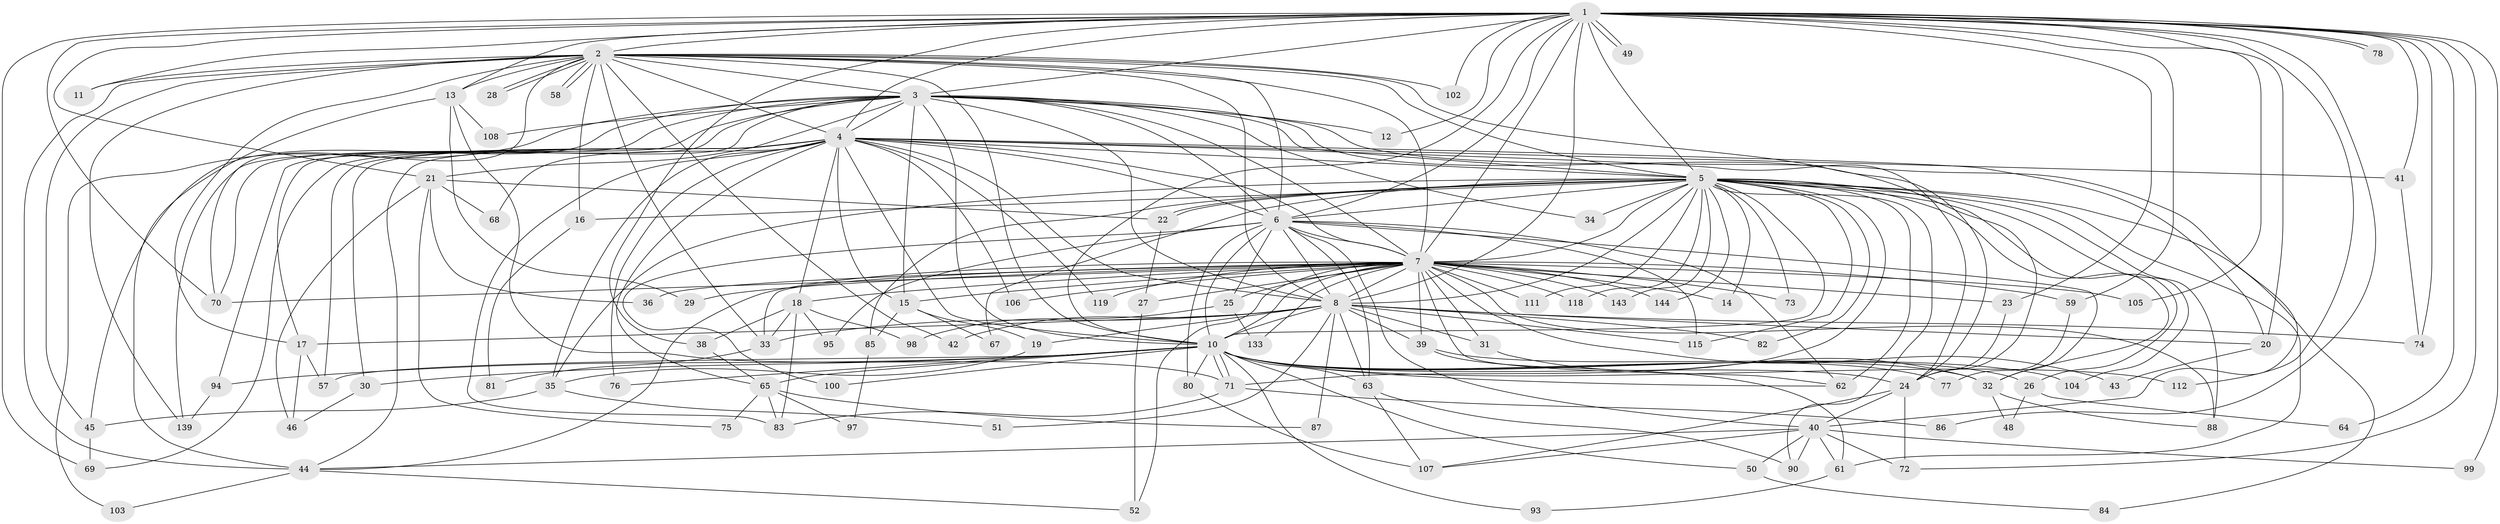// original degree distribution, {32: 0.00684931506849315, 26: 0.00684931506849315, 22: 0.0136986301369863, 25: 0.00684931506849315, 34: 0.00684931506849315, 18: 0.0136986301369863, 28: 0.00684931506849315, 27: 0.00684931506849315, 2: 0.5342465753424658, 6: 0.02054794520547945, 3: 0.22602739726027396, 4: 0.0958904109589041, 7: 0.0273972602739726, 5: 0.02054794520547945, 10: 0.00684931506849315}
// Generated by graph-tools (version 1.1) at 2025/17/03/04/25 18:17:27]
// undirected, 102 vertices, 262 edges
graph export_dot {
graph [start="1"]
  node [color=gray90,style=filled];
  1;
  2;
  3;
  4;
  5;
  6;
  7 [super="+9"];
  8 [super="+113"];
  10;
  11;
  12;
  13;
  14;
  15 [super="+126"];
  16;
  17 [super="+120"];
  18;
  19;
  20 [super="+53"];
  21;
  22 [super="+138"];
  23;
  24 [super="+37+134+55"];
  25;
  26;
  27;
  28;
  29;
  30;
  31;
  32 [super="+66"];
  33 [super="+132+56"];
  34;
  35 [super="+116"];
  36;
  38 [super="+127"];
  39 [super="+101"];
  40;
  41;
  42;
  43;
  44 [super="+60+54+79"];
  45 [super="+91"];
  46 [super="+47"];
  48;
  49;
  50;
  51;
  52 [super="+114"];
  57;
  58;
  59;
  61;
  62 [super="+141+89"];
  63 [super="+117"];
  64;
  65 [super="+96"];
  67;
  68;
  69 [super="+136"];
  70 [super="+129"];
  71 [super="+92"];
  72 [super="+110"];
  73;
  74 [super="+145"];
  75;
  76;
  77;
  78;
  80;
  81;
  82;
  83;
  84;
  85;
  86;
  87;
  88 [super="+131"];
  90;
  93;
  94;
  95;
  97;
  98;
  99;
  100;
  102;
  103;
  104 [super="+124"];
  105 [super="+121"];
  106;
  107 [super="+137+109"];
  108;
  111;
  112;
  115 [super="+123"];
  118;
  119;
  133;
  139 [super="+146"];
  143;
  144;
  1 -- 2;
  1 -- 3;
  1 -- 4;
  1 -- 5;
  1 -- 6;
  1 -- 7 [weight=2];
  1 -- 8;
  1 -- 10;
  1 -- 11;
  1 -- 12;
  1 -- 13;
  1 -- 20;
  1 -- 21;
  1 -- 23;
  1 -- 38;
  1 -- 41;
  1 -- 49;
  1 -- 49;
  1 -- 59;
  1 -- 64;
  1 -- 72;
  1 -- 74;
  1 -- 78;
  1 -- 78;
  1 -- 86;
  1 -- 99;
  1 -- 102;
  1 -- 112;
  1 -- 69;
  1 -- 70;
  1 -- 105;
  2 -- 3;
  2 -- 4;
  2 -- 5;
  2 -- 6;
  2 -- 7 [weight=2];
  2 -- 8;
  2 -- 10;
  2 -- 11;
  2 -- 13;
  2 -- 16;
  2 -- 28;
  2 -- 28;
  2 -- 42;
  2 -- 58;
  2 -- 58;
  2 -- 70;
  2 -- 102;
  2 -- 139;
  2 -- 24;
  2 -- 44 [weight=2];
  2 -- 33;
  2 -- 45;
  2 -- 17;
  3 -- 4;
  3 -- 5;
  3 -- 6;
  3 -- 7 [weight=2];
  3 -- 8;
  3 -- 10;
  3 -- 12;
  3 -- 17;
  3 -- 21;
  3 -- 34;
  3 -- 40;
  3 -- 45;
  3 -- 94;
  3 -- 103;
  3 -- 108;
  3 -- 139;
  3 -- 70;
  3 -- 24;
  3 -- 15;
  4 -- 5;
  4 -- 6;
  4 -- 7 [weight=2];
  4 -- 8;
  4 -- 10;
  4 -- 15;
  4 -- 18;
  4 -- 20;
  4 -- 30;
  4 -- 41;
  4 -- 44;
  4 -- 57;
  4 -- 65;
  4 -- 68;
  4 -- 69;
  4 -- 76;
  4 -- 83;
  4 -- 106;
  4 -- 119;
  4 -- 24;
  4 -- 35;
  5 -- 6;
  5 -- 7 [weight=2];
  5 -- 8;
  5 -- 10;
  5 -- 14;
  5 -- 16;
  5 -- 22;
  5 -- 22;
  5 -- 26;
  5 -- 34;
  5 -- 35;
  5 -- 61;
  5 -- 62;
  5 -- 67;
  5 -- 73;
  5 -- 82;
  5 -- 84;
  5 -- 85;
  5 -- 90;
  5 -- 104 [weight=2];
  5 -- 111;
  5 -- 115;
  5 -- 118;
  5 -- 143;
  5 -- 144;
  5 -- 32;
  5 -- 71;
  5 -- 88;
  6 -- 7 [weight=2];
  6 -- 8;
  6 -- 10;
  6 -- 25;
  6 -- 32;
  6 -- 40;
  6 -- 62;
  6 -- 63;
  6 -- 80;
  6 -- 95;
  6 -- 100;
  6 -- 115;
  7 -- 8 [weight=2];
  7 -- 10 [weight=2];
  7 -- 15;
  7 -- 18;
  7 -- 27;
  7 -- 31;
  7 -- 43;
  7 -- 73;
  7 -- 105 [weight=2];
  7 -- 106;
  7 -- 111;
  7 -- 133;
  7 -- 70;
  7 -- 14;
  7 -- 143;
  7 -- 144;
  7 -- 23;
  7 -- 88;
  7 -- 25;
  7 -- 29;
  7 -- 33;
  7 -- 36;
  7 -- 39;
  7 -- 44;
  7 -- 118;
  7 -- 119;
  7 -- 59;
  7 -- 52;
  7 -- 62;
  8 -- 10;
  8 -- 17;
  8 -- 19;
  8 -- 31;
  8 -- 33;
  8 -- 39;
  8 -- 42;
  8 -- 51;
  8 -- 74;
  8 -- 82;
  8 -- 87;
  8 -- 115;
  8 -- 20;
  8 -- 63;
  10 -- 24;
  10 -- 26;
  10 -- 30;
  10 -- 50;
  10 -- 57;
  10 -- 63;
  10 -- 65;
  10 -- 71;
  10 -- 71;
  10 -- 76;
  10 -- 77;
  10 -- 80;
  10 -- 93;
  10 -- 94;
  10 -- 100;
  10 -- 112;
  10 -- 62;
  10 -- 32;
  13 -- 29;
  13 -- 108;
  13 -- 44;
  13 -- 71;
  15 -- 19;
  15 -- 67;
  15 -- 85;
  16 -- 81;
  17 -- 46;
  17 -- 57;
  18 -- 38;
  18 -- 83;
  18 -- 95;
  18 -- 98;
  18 -- 33;
  19 -- 35;
  20 -- 43;
  21 -- 36;
  21 -- 46;
  21 -- 68;
  21 -- 75;
  21 -- 22;
  22 -- 27;
  23 -- 24;
  24 -- 72;
  24 -- 107;
  24 -- 40;
  25 -- 98;
  25 -- 133;
  26 -- 48;
  26 -- 64;
  27 -- 52;
  30 -- 46;
  31 -- 32;
  32 -- 48;
  32 -- 88;
  33 -- 81;
  35 -- 45;
  35 -- 51;
  38 -- 65;
  39 -- 104;
  39 -- 61;
  40 -- 50;
  40 -- 61;
  40 -- 90;
  40 -- 99;
  40 -- 72;
  40 -- 44;
  40 -- 107;
  41 -- 74;
  44 -- 52;
  44 -- 103;
  45 -- 69;
  50 -- 84;
  59 -- 77;
  61 -- 93;
  63 -- 107;
  63 -- 90;
  65 -- 75;
  65 -- 87;
  65 -- 97;
  65 -- 83;
  71 -- 86;
  71 -- 83;
  80 -- 107;
  85 -- 97;
  94 -- 139;
}
